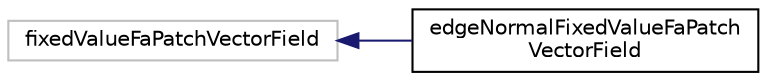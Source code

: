 digraph "Graphical Class Hierarchy"
{
  bgcolor="transparent";
  edge [fontname="Helvetica",fontsize="10",labelfontname="Helvetica",labelfontsize="10"];
  node [fontname="Helvetica",fontsize="10",shape=record];
  rankdir="LR";
  Node1 [label="fixedValueFaPatchVectorField",height=0.2,width=0.4,color="grey75"];
  Node1 -> Node2 [dir="back",color="midnightblue",fontsize="10",style="solid",fontname="Helvetica"];
  Node2 [label="edgeNormalFixedValueFaPatch\lVectorField",height=0.2,width=0.4,color="black",URL="$classFoam_1_1edgeNormalFixedValueFaPatchVectorField.html",tooltip="Edge normal fixed value vector field finite area boundary condition. "];
}
